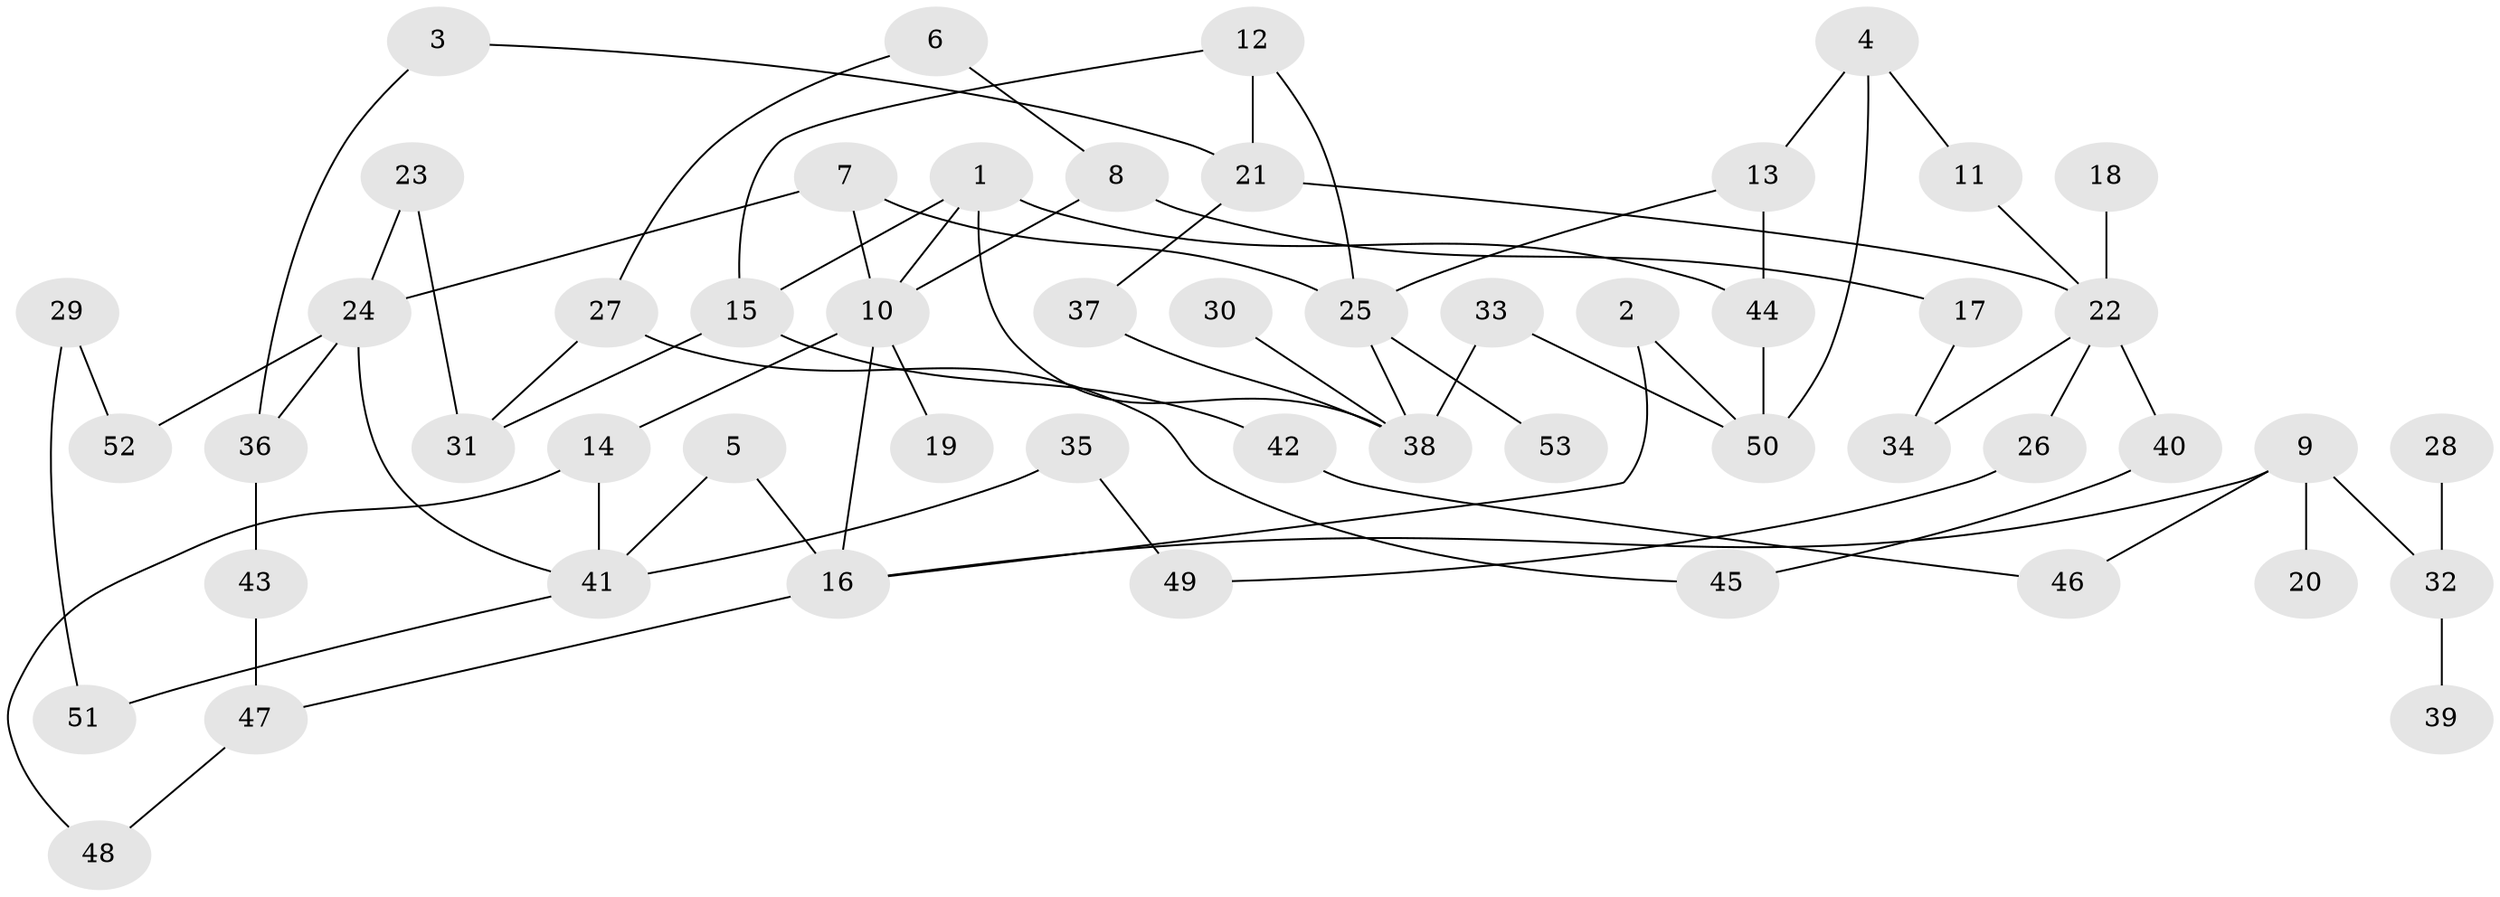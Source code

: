 // original degree distribution, {6: 0.02857142857142857, 7: 0.009523809523809525, 4: 0.11428571428571428, 5: 0.0380952380952381, 2: 0.3523809523809524, 3: 0.1523809523809524, 1: 0.29523809523809524, 8: 0.009523809523809525}
// Generated by graph-tools (version 1.1) at 2025/01/03/09/25 03:01:03]
// undirected, 53 vertices, 72 edges
graph export_dot {
graph [start="1"]
  node [color=gray90,style=filled];
  1;
  2;
  3;
  4;
  5;
  6;
  7;
  8;
  9;
  10;
  11;
  12;
  13;
  14;
  15;
  16;
  17;
  18;
  19;
  20;
  21;
  22;
  23;
  24;
  25;
  26;
  27;
  28;
  29;
  30;
  31;
  32;
  33;
  34;
  35;
  36;
  37;
  38;
  39;
  40;
  41;
  42;
  43;
  44;
  45;
  46;
  47;
  48;
  49;
  50;
  51;
  52;
  53;
  1 -- 10 [weight=1.0];
  1 -- 15 [weight=1.0];
  1 -- 38 [weight=1.0];
  1 -- 44 [weight=1.0];
  2 -- 16 [weight=1.0];
  2 -- 50 [weight=1.0];
  3 -- 21 [weight=1.0];
  3 -- 36 [weight=1.0];
  4 -- 11 [weight=1.0];
  4 -- 13 [weight=1.0];
  4 -- 50 [weight=1.0];
  5 -- 16 [weight=1.0];
  5 -- 41 [weight=1.0];
  6 -- 8 [weight=1.0];
  6 -- 27 [weight=1.0];
  7 -- 10 [weight=1.0];
  7 -- 24 [weight=1.0];
  7 -- 25 [weight=1.0];
  8 -- 10 [weight=1.0];
  8 -- 17 [weight=1.0];
  9 -- 16 [weight=1.0];
  9 -- 20 [weight=1.0];
  9 -- 32 [weight=1.0];
  9 -- 46 [weight=1.0];
  10 -- 14 [weight=1.0];
  10 -- 16 [weight=1.0];
  10 -- 19 [weight=1.0];
  11 -- 22 [weight=1.0];
  12 -- 15 [weight=1.0];
  12 -- 21 [weight=1.0];
  12 -- 25 [weight=1.0];
  13 -- 25 [weight=1.0];
  13 -- 44 [weight=3.0];
  14 -- 41 [weight=1.0];
  14 -- 48 [weight=1.0];
  15 -- 31 [weight=1.0];
  15 -- 42 [weight=1.0];
  16 -- 47 [weight=1.0];
  17 -- 34 [weight=2.0];
  18 -- 22 [weight=1.0];
  21 -- 22 [weight=1.0];
  21 -- 37 [weight=1.0];
  22 -- 26 [weight=1.0];
  22 -- 34 [weight=1.0];
  22 -- 40 [weight=1.0];
  23 -- 24 [weight=1.0];
  23 -- 31 [weight=1.0];
  24 -- 36 [weight=1.0];
  24 -- 41 [weight=1.0];
  24 -- 52 [weight=1.0];
  25 -- 38 [weight=1.0];
  25 -- 53 [weight=1.0];
  26 -- 49 [weight=1.0];
  27 -- 31 [weight=1.0];
  27 -- 45 [weight=1.0];
  28 -- 32 [weight=1.0];
  29 -- 51 [weight=1.0];
  29 -- 52 [weight=1.0];
  30 -- 38 [weight=1.0];
  32 -- 39 [weight=1.0];
  33 -- 38 [weight=1.0];
  33 -- 50 [weight=1.0];
  35 -- 41 [weight=1.0];
  35 -- 49 [weight=1.0];
  36 -- 43 [weight=1.0];
  37 -- 38 [weight=1.0];
  40 -- 45 [weight=1.0];
  41 -- 51 [weight=1.0];
  42 -- 46 [weight=1.0];
  43 -- 47 [weight=1.0];
  44 -- 50 [weight=1.0];
  47 -- 48 [weight=1.0];
}
